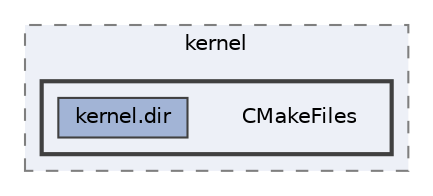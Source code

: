 digraph "build/zephyr/kernel/CMakeFiles"
{
 // LATEX_PDF_SIZE
  bgcolor="transparent";
  edge [fontname=Helvetica,fontsize=10,labelfontname=Helvetica,labelfontsize=10];
  node [fontname=Helvetica,fontsize=10,shape=box,height=0.2,width=0.4];
  compound=true
  subgraph clusterdir_cdb6973de6ddf6aad3db35fd65bf6ecc {
    graph [ bgcolor="#edf0f7", pencolor="grey50", label="kernel", fontname=Helvetica,fontsize=10 style="filled,dashed", URL="dir_cdb6973de6ddf6aad3db35fd65bf6ecc.html",tooltip=""]
  subgraph clusterdir_6dda2d4a3c3d76a0f2f718daf8ca4680 {
    graph [ bgcolor="#edf0f7", pencolor="grey25", label="", fontname=Helvetica,fontsize=10 style="filled,bold", URL="dir_6dda2d4a3c3d76a0f2f718daf8ca4680.html",tooltip=""]
    dir_6dda2d4a3c3d76a0f2f718daf8ca4680 [shape=plaintext, label="CMakeFiles"];
  dir_76340bea3a5c31378a405a27840a222b [label="kernel.dir", fillcolor="#a2b4d6", color="grey25", style="filled", URL="dir_76340bea3a5c31378a405a27840a222b.html",tooltip=""];
  }
  }
}
